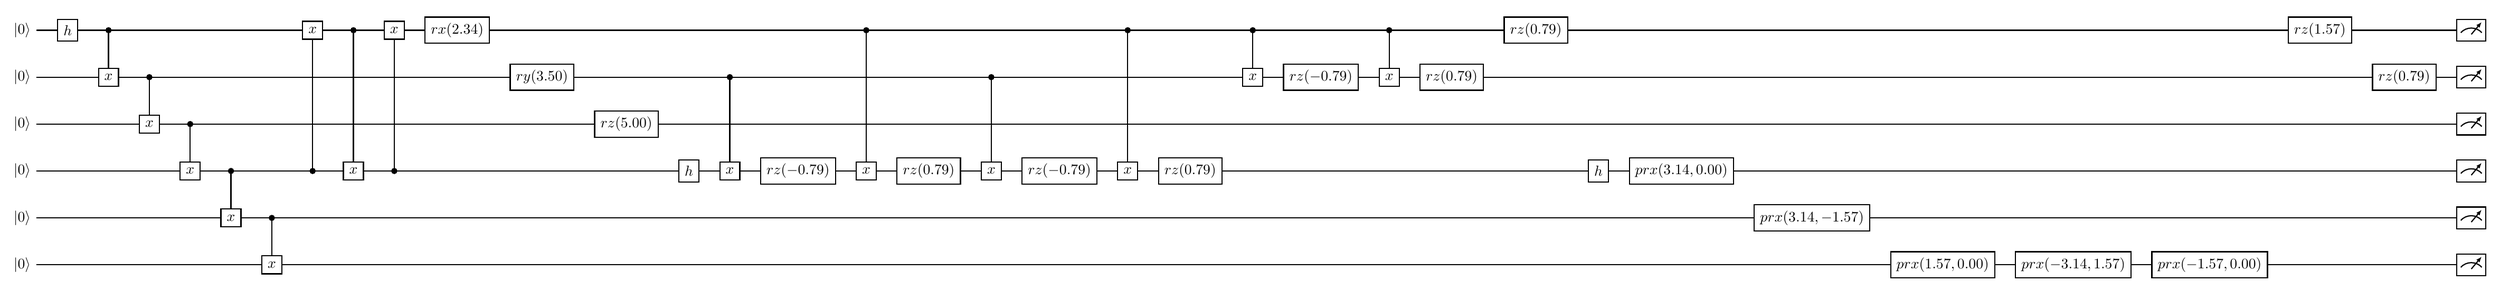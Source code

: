 \documentclass[border=6pt]{standalone}
\usepackage[utf8]{inputenc}
\usepackage[T1]{fontenc}
\usepackage{tikz}
\usetikzlibrary{quantikz2}
\begin{document}
\begin{quantikz}
	\lstick{\ket{0}}	&	\gate{h}	&	\ctrl{1}	&	\qw	&	\qw	&	\qw	&	\qw	&	\gate{x}	&	\ctrl{3}	&	\gate{x}	&	\gate{rx(2.34)}	&	\qw	&	\qw	&	\qw	&	\qw	&	\qw	&	\ctrl{3}	&	\qw	&	\qw	&	\qw	&	\ctrl{3}	&	\qw	&	\ctrl{1}	&	\qw	&	\ctrl{1}	&	\qw	&	\gate{rz(0.79)}	&	\qw	&	\qw	&	\qw	&	\qw	&	\qw	&	\qw	&	\gate{rz(1.57)}	&	\qw	&	\meter{}\\
	\lstick{\ket{0}}	&	\qw	&	\gate{x}	&	\ctrl{1}	&	\qw	&	\qw	&	\qw	&	\qw	&	\qw	&	\qw	&	\qw	&	\gate{ry(3.50)}	&	\qw	&	\qw	&	\ctrl{2}	&	\qw	&	\qw	&	\qw	&	\ctrl{2}	&	\qw	&	\qw	&	\qw	&	\gate{x}	&	\gate{rz(-0.79)}	&	\gate{x}	&	\gate{rz(0.79)}	&	\qw	&	\qw	&	\qw	&	\qw	&	\qw	&	\qw	&	\qw	&	\qw	&	\gate{rz(0.79)}	&	\meter{}\\
	\lstick{\ket{0}}	&	\qw	&	\qw	&	\gate{x}	&	\ctrl{1}	&	\qw	&	\qw	&	\qw	&	\qw	&	\qw	&	\qw	&	\qw	&	\gate{rz(5.00)}	&	\qw	&	\qw	&	\qw	&	\qw	&	\qw	&	\qw	&	\qw	&	\qw	&	\qw	&	\qw	&	\qw	&	\qw	&	\qw	&	\qw	&	\qw	&	\qw	&	\qw	&	\qw	&	\qw	&	\qw	&	\qw	&	\qw	&	\meter{}\\
	\lstick{\ket{0}}	&	\qw	&	\qw	&	\qw	&	\gate{x}	&	\ctrl{1}	&	\qw	&	\ctrl{-3}	&	\gate{x}	&	\ctrl{-3}	&	\qw	&	\qw	&	\qw	&	\gate{h}	&	\gate{x}	&	\gate{rz(-0.79)}	&	\gate{x}	&	\gate{rz(0.79)}	&	\gate{x}	&	\gate{rz(-0.79)}	&	\gate{x}	&	\gate{rz(0.79)}	&	\qw	&	\qw	&	\qw	&	\qw	&	\qw	&	\gate{h}	&	\gate{prx(3.14 , 0.00)}	&	\qw	&	\qw	&	\qw	&	\qw	&	\qw	&	\qw	&	\meter{}\\
	\lstick{\ket{0}}	&	\qw	&	\qw	&	\qw	&	\qw	&	\gate{x}	&	\ctrl{1}	&	\qw	&	\qw	&	\qw	&	\qw	&	\qw	&	\qw	&	\qw	&	\qw	&	\qw	&	\qw	&	\qw	&	\qw	&	\qw	&	\qw	&	\qw	&	\qw	&	\qw	&	\qw	&	\qw	&	\qw	&	\qw	&	\qw	&	\gate{prx(3.14 , -1.57)}	&	\qw	&	\qw	&	\qw	&	\qw	&	\qw	&	\meter{}\\
	\lstick{\ket{0}}	&	\qw	&	\qw	&	\qw	&	\qw	&	\qw	&	\gate{x}	&	\qw	&	\qw	&	\qw	&	\qw	&	\qw	&	\qw	&	\qw	&	\qw	&	\qw	&	\qw	&	\qw	&	\qw	&	\qw	&	\qw	&	\qw	&	\qw	&	\qw	&	\qw	&	\qw	&	\qw	&	\qw	&	\qw	&	\qw	&	\gate{prx(1.57 , 0.00)}	&	\gate{prx(-3.14 , 1.57)}	&	\gate{prx(-1.57 , 0.00)}	&	\qw	&	\qw	&	\meter{}
\end{quantikz}

\end{document}
